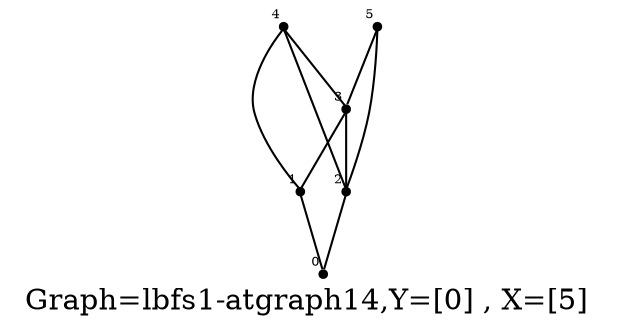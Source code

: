 /* Created by igraph 0.8.0-pre+0200568 */
graph {
  graph [
    label="Graph=lbfs1-atgraph14,Y=[0] , X=[5]  "
    labelloc=bottom
  ];
  0 [
    pos="2.000000,0.000000!"
    shape=point
    fontsize=6
    xlabel=0
  ];
  1 [
    pos="2.000000,2.000000!"
    shape=point
    fontsize=6
    xlabel=1
  ];
  2 [
    pos="0.900000,1.000000!"
    shape=point
    fontsize=6
    xlabel=2
  ];
  3 [
    pos="1.000000,0.000000!"
    shape=point
    fontsize=6
    xlabel=3
  ];
  4 [
    pos="1.900000,1.000000!"
    shape=point
    fontsize=6
    xlabel=4
  ];
  5 [
    pos="0.000000,1.000000!"
    shape=point
    fontsize=6
    xlabel=5
  ];

  1 -- 0;
  2 -- 0;
  3 -- 1;
  4 -- 1;
  3 -- 2;
  4 -- 2;
  5 -- 2;
  5 -- 3;
  4 -- 3;
}

